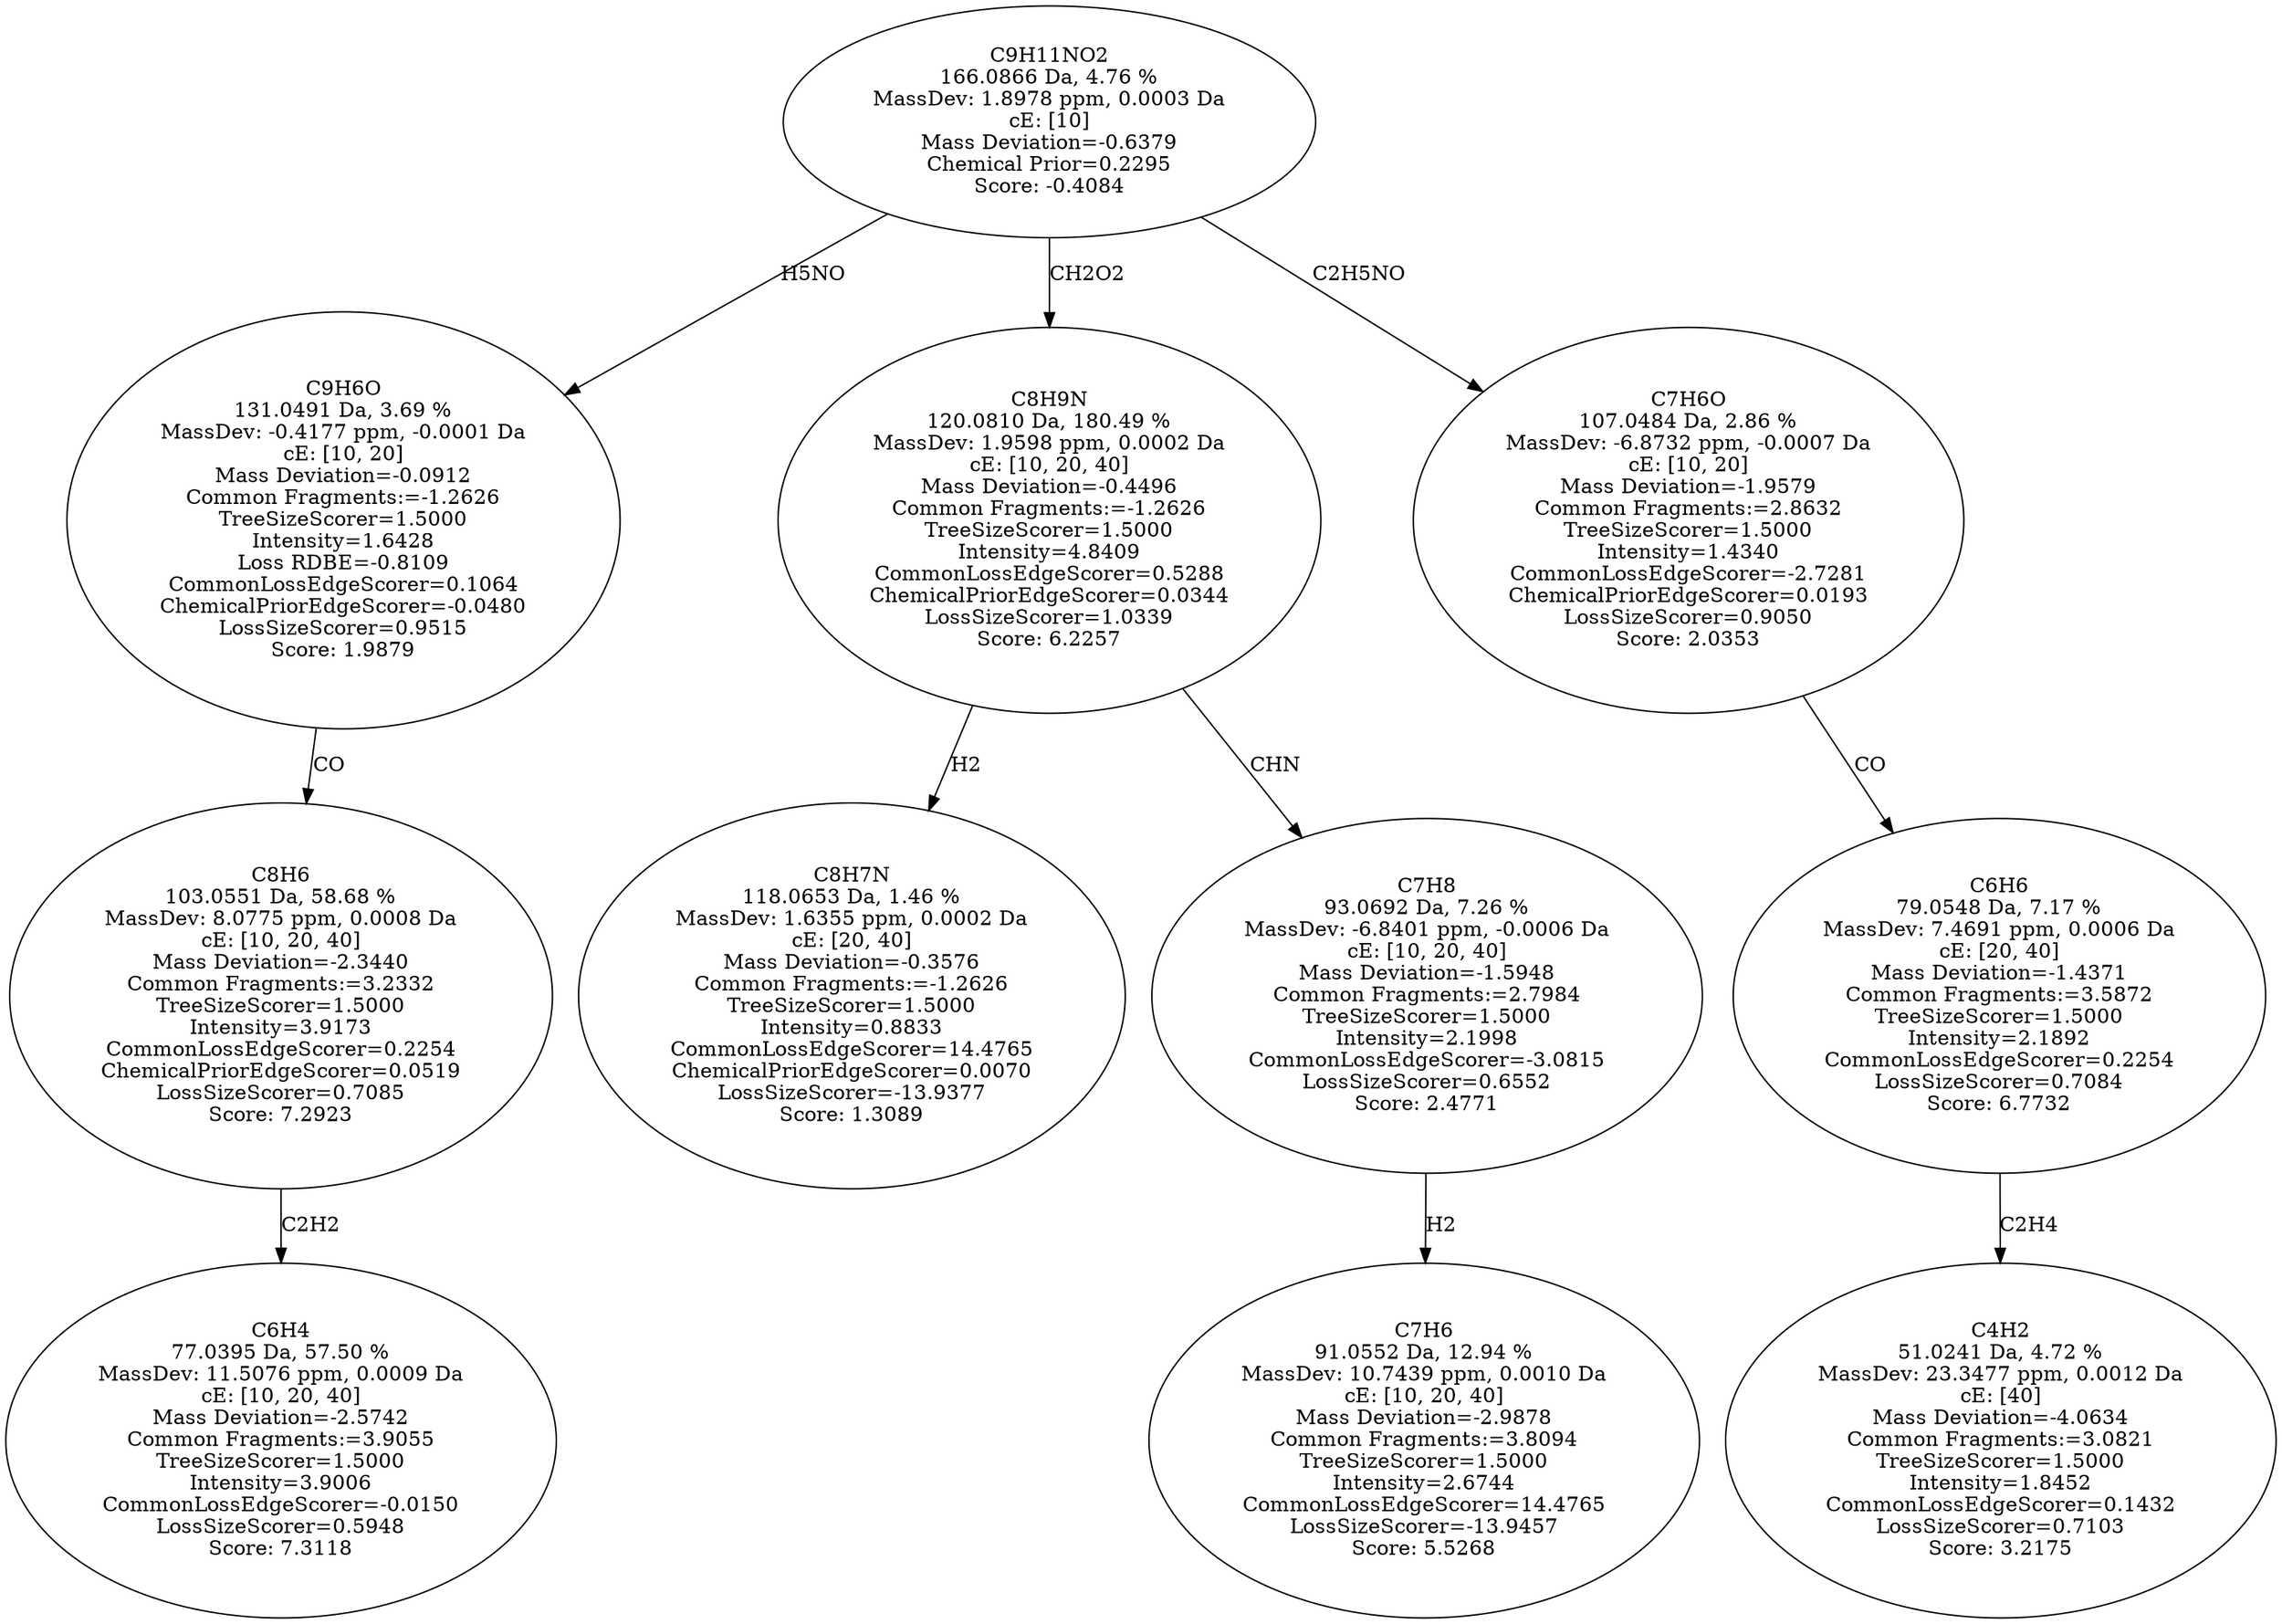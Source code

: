 strict digraph {
v1 [label="C6H4\n77.0395 Da, 57.50 %\nMassDev: 11.5076 ppm, 0.0009 Da\ncE: [10, 20, 40]\nMass Deviation=-2.5742\nCommon Fragments:=3.9055\nTreeSizeScorer=1.5000\nIntensity=3.9006\nCommonLossEdgeScorer=-0.0150\nLossSizeScorer=0.5948\nScore: 7.3118"];
v2 [label="C8H6\n103.0551 Da, 58.68 %\nMassDev: 8.0775 ppm, 0.0008 Da\ncE: [10, 20, 40]\nMass Deviation=-2.3440\nCommon Fragments:=3.2332\nTreeSizeScorer=1.5000\nIntensity=3.9173\nCommonLossEdgeScorer=0.2254\nChemicalPriorEdgeScorer=0.0519\nLossSizeScorer=0.7085\nScore: 7.2923"];
v3 [label="C9H6O\n131.0491 Da, 3.69 %\nMassDev: -0.4177 ppm, -0.0001 Da\ncE: [10, 20]\nMass Deviation=-0.0912\nCommon Fragments:=-1.2626\nTreeSizeScorer=1.5000\nIntensity=1.6428\nLoss RDBE=-0.8109\nCommonLossEdgeScorer=0.1064\nChemicalPriorEdgeScorer=-0.0480\nLossSizeScorer=0.9515\nScore: 1.9879"];
v4 [label="C8H7N\n118.0653 Da, 1.46 %\nMassDev: 1.6355 ppm, 0.0002 Da\ncE: [20, 40]\nMass Deviation=-0.3576\nCommon Fragments:=-1.2626\nTreeSizeScorer=1.5000\nIntensity=0.8833\nCommonLossEdgeScorer=14.4765\nChemicalPriorEdgeScorer=0.0070\nLossSizeScorer=-13.9377\nScore: 1.3089"];
v5 [label="C7H6\n91.0552 Da, 12.94 %\nMassDev: 10.7439 ppm, 0.0010 Da\ncE: [10, 20, 40]\nMass Deviation=-2.9878\nCommon Fragments:=3.8094\nTreeSizeScorer=1.5000\nIntensity=2.6744\nCommonLossEdgeScorer=14.4765\nLossSizeScorer=-13.9457\nScore: 5.5268"];
v6 [label="C7H8\n93.0692 Da, 7.26 %\nMassDev: -6.8401 ppm, -0.0006 Da\ncE: [10, 20, 40]\nMass Deviation=-1.5948\nCommon Fragments:=2.7984\nTreeSizeScorer=1.5000\nIntensity=2.1998\nCommonLossEdgeScorer=-3.0815\nLossSizeScorer=0.6552\nScore: 2.4771"];
v7 [label="C8H9N\n120.0810 Da, 180.49 %\nMassDev: 1.9598 ppm, 0.0002 Da\ncE: [10, 20, 40]\nMass Deviation=-0.4496\nCommon Fragments:=-1.2626\nTreeSizeScorer=1.5000\nIntensity=4.8409\nCommonLossEdgeScorer=0.5288\nChemicalPriorEdgeScorer=0.0344\nLossSizeScorer=1.0339\nScore: 6.2257"];
v8 [label="C4H2\n51.0241 Da, 4.72 %\nMassDev: 23.3477 ppm, 0.0012 Da\ncE: [40]\nMass Deviation=-4.0634\nCommon Fragments:=3.0821\nTreeSizeScorer=1.5000\nIntensity=1.8452\nCommonLossEdgeScorer=0.1432\nLossSizeScorer=0.7103\nScore: 3.2175"];
v9 [label="C6H6\n79.0548 Da, 7.17 %\nMassDev: 7.4691 ppm, 0.0006 Da\ncE: [20, 40]\nMass Deviation=-1.4371\nCommon Fragments:=3.5872\nTreeSizeScorer=1.5000\nIntensity=2.1892\nCommonLossEdgeScorer=0.2254\nLossSizeScorer=0.7084\nScore: 6.7732"];
v10 [label="C7H6O\n107.0484 Da, 2.86 %\nMassDev: -6.8732 ppm, -0.0007 Da\ncE: [10, 20]\nMass Deviation=-1.9579\nCommon Fragments:=2.8632\nTreeSizeScorer=1.5000\nIntensity=1.4340\nCommonLossEdgeScorer=-2.7281\nChemicalPriorEdgeScorer=0.0193\nLossSizeScorer=0.9050\nScore: 2.0353"];
v11 [label="C9H11NO2\n166.0866 Da, 4.76 %\nMassDev: 1.8978 ppm, 0.0003 Da\ncE: [10]\nMass Deviation=-0.6379\nChemical Prior=0.2295\nScore: -0.4084"];
v2 -> v1 [label="C2H2"];
v3 -> v2 [label="CO"];
v11 -> v3 [label="H5NO"];
v7 -> v4 [label="H2"];
v6 -> v5 [label="H2"];
v7 -> v6 [label="CHN"];
v11 -> v7 [label="CH2O2"];
v9 -> v8 [label="C2H4"];
v10 -> v9 [label="CO"];
v11 -> v10 [label="C2H5NO"];
}